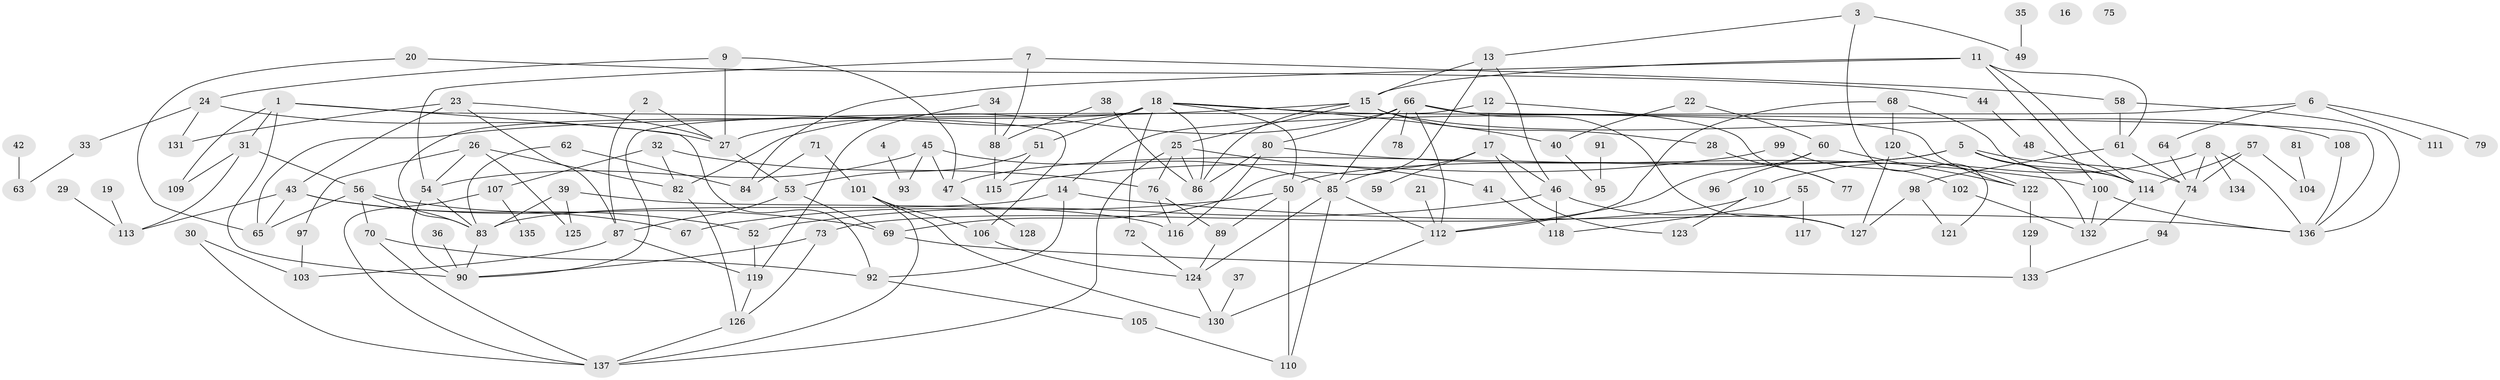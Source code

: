 // coarse degree distribution, {6: 0.11235955056179775, 2: 0.20224719101123595, 5: 0.10112359550561797, 1: 0.16853932584269662, 4: 0.15730337078651685, 8: 0.033707865168539325, 7: 0.02247191011235955, 3: 0.1348314606741573, 9: 0.033707865168539325, 0: 0.02247191011235955, 11: 0.011235955056179775}
// Generated by graph-tools (version 1.1) at 2025/41/03/06/25 10:41:21]
// undirected, 137 vertices, 214 edges
graph export_dot {
graph [start="1"]
  node [color=gray90,style=filled];
  1;
  2;
  3;
  4;
  5;
  6;
  7;
  8;
  9;
  10;
  11;
  12;
  13;
  14;
  15;
  16;
  17;
  18;
  19;
  20;
  21;
  22;
  23;
  24;
  25;
  26;
  27;
  28;
  29;
  30;
  31;
  32;
  33;
  34;
  35;
  36;
  37;
  38;
  39;
  40;
  41;
  42;
  43;
  44;
  45;
  46;
  47;
  48;
  49;
  50;
  51;
  52;
  53;
  54;
  55;
  56;
  57;
  58;
  59;
  60;
  61;
  62;
  63;
  64;
  65;
  66;
  67;
  68;
  69;
  70;
  71;
  72;
  73;
  74;
  75;
  76;
  77;
  78;
  79;
  80;
  81;
  82;
  83;
  84;
  85;
  86;
  87;
  88;
  89;
  90;
  91;
  92;
  93;
  94;
  95;
  96;
  97;
  98;
  99;
  100;
  101;
  102;
  103;
  104;
  105;
  106;
  107;
  108;
  109;
  110;
  111;
  112;
  113;
  114;
  115;
  116;
  117;
  118;
  119;
  120;
  121;
  122;
  123;
  124;
  125;
  126;
  127;
  128;
  129;
  130;
  131;
  132;
  133;
  134;
  135;
  136;
  137;
  1 -- 31;
  1 -- 90;
  1 -- 92;
  1 -- 106;
  1 -- 109;
  2 -- 27;
  2 -- 87;
  3 -- 13;
  3 -- 49;
  3 -- 121;
  4 -- 93;
  5 -- 47;
  5 -- 50;
  5 -- 74;
  5 -- 114;
  5 -- 132;
  6 -- 14;
  6 -- 64;
  6 -- 79;
  6 -- 111;
  7 -- 54;
  7 -- 58;
  7 -- 88;
  8 -- 10;
  8 -- 74;
  8 -- 134;
  8 -- 136;
  9 -- 24;
  9 -- 27;
  9 -- 47;
  10 -- 73;
  10 -- 123;
  11 -- 15;
  11 -- 61;
  11 -- 84;
  11 -- 100;
  11 -- 114;
  12 -- 17;
  12 -- 77;
  12 -- 90;
  13 -- 15;
  13 -- 46;
  13 -- 69;
  14 -- 83;
  14 -- 92;
  14 -- 136;
  15 -- 25;
  15 -- 28;
  15 -- 65;
  15 -- 86;
  15 -- 108;
  17 -- 46;
  17 -- 59;
  17 -- 85;
  17 -- 123;
  18 -- 27;
  18 -- 40;
  18 -- 50;
  18 -- 51;
  18 -- 72;
  18 -- 83;
  18 -- 86;
  18 -- 122;
  19 -- 113;
  20 -- 44;
  20 -- 65;
  21 -- 112;
  22 -- 40;
  22 -- 60;
  23 -- 27;
  23 -- 43;
  23 -- 87;
  23 -- 131;
  24 -- 27;
  24 -- 33;
  24 -- 131;
  25 -- 41;
  25 -- 76;
  25 -- 86;
  25 -- 137;
  26 -- 54;
  26 -- 82;
  26 -- 97;
  26 -- 125;
  27 -- 53;
  28 -- 77;
  29 -- 113;
  30 -- 103;
  30 -- 137;
  31 -- 56;
  31 -- 109;
  31 -- 113;
  32 -- 76;
  32 -- 82;
  32 -- 107;
  33 -- 63;
  34 -- 88;
  34 -- 119;
  35 -- 49;
  36 -- 90;
  37 -- 130;
  38 -- 86;
  38 -- 88;
  39 -- 83;
  39 -- 116;
  39 -- 125;
  40 -- 95;
  41 -- 118;
  42 -- 63;
  43 -- 52;
  43 -- 65;
  43 -- 69;
  43 -- 113;
  44 -- 48;
  45 -- 47;
  45 -- 54;
  45 -- 85;
  45 -- 93;
  46 -- 52;
  46 -- 118;
  46 -- 127;
  47 -- 128;
  48 -- 114;
  50 -- 67;
  50 -- 89;
  50 -- 110;
  51 -- 53;
  51 -- 115;
  52 -- 119;
  53 -- 69;
  53 -- 87;
  54 -- 83;
  54 -- 90;
  55 -- 117;
  55 -- 118;
  56 -- 65;
  56 -- 67;
  56 -- 70;
  56 -- 83;
  57 -- 74;
  57 -- 104;
  57 -- 114;
  58 -- 61;
  58 -- 136;
  60 -- 96;
  60 -- 112;
  60 -- 122;
  61 -- 74;
  61 -- 98;
  62 -- 83;
  62 -- 84;
  64 -- 74;
  66 -- 78;
  66 -- 80;
  66 -- 82;
  66 -- 85;
  66 -- 112;
  66 -- 127;
  66 -- 136;
  68 -- 112;
  68 -- 114;
  68 -- 120;
  69 -- 133;
  70 -- 92;
  70 -- 137;
  71 -- 84;
  71 -- 101;
  72 -- 124;
  73 -- 90;
  73 -- 126;
  74 -- 94;
  76 -- 89;
  76 -- 116;
  80 -- 86;
  80 -- 100;
  80 -- 116;
  81 -- 104;
  82 -- 126;
  83 -- 90;
  85 -- 110;
  85 -- 112;
  85 -- 124;
  87 -- 103;
  87 -- 119;
  88 -- 115;
  89 -- 124;
  91 -- 95;
  92 -- 105;
  94 -- 133;
  97 -- 103;
  98 -- 121;
  98 -- 127;
  99 -- 102;
  99 -- 115;
  100 -- 132;
  100 -- 136;
  101 -- 106;
  101 -- 130;
  101 -- 137;
  102 -- 132;
  105 -- 110;
  106 -- 124;
  107 -- 135;
  107 -- 137;
  108 -- 136;
  112 -- 130;
  114 -- 132;
  119 -- 126;
  120 -- 122;
  120 -- 127;
  122 -- 129;
  124 -- 130;
  126 -- 137;
  129 -- 133;
}
